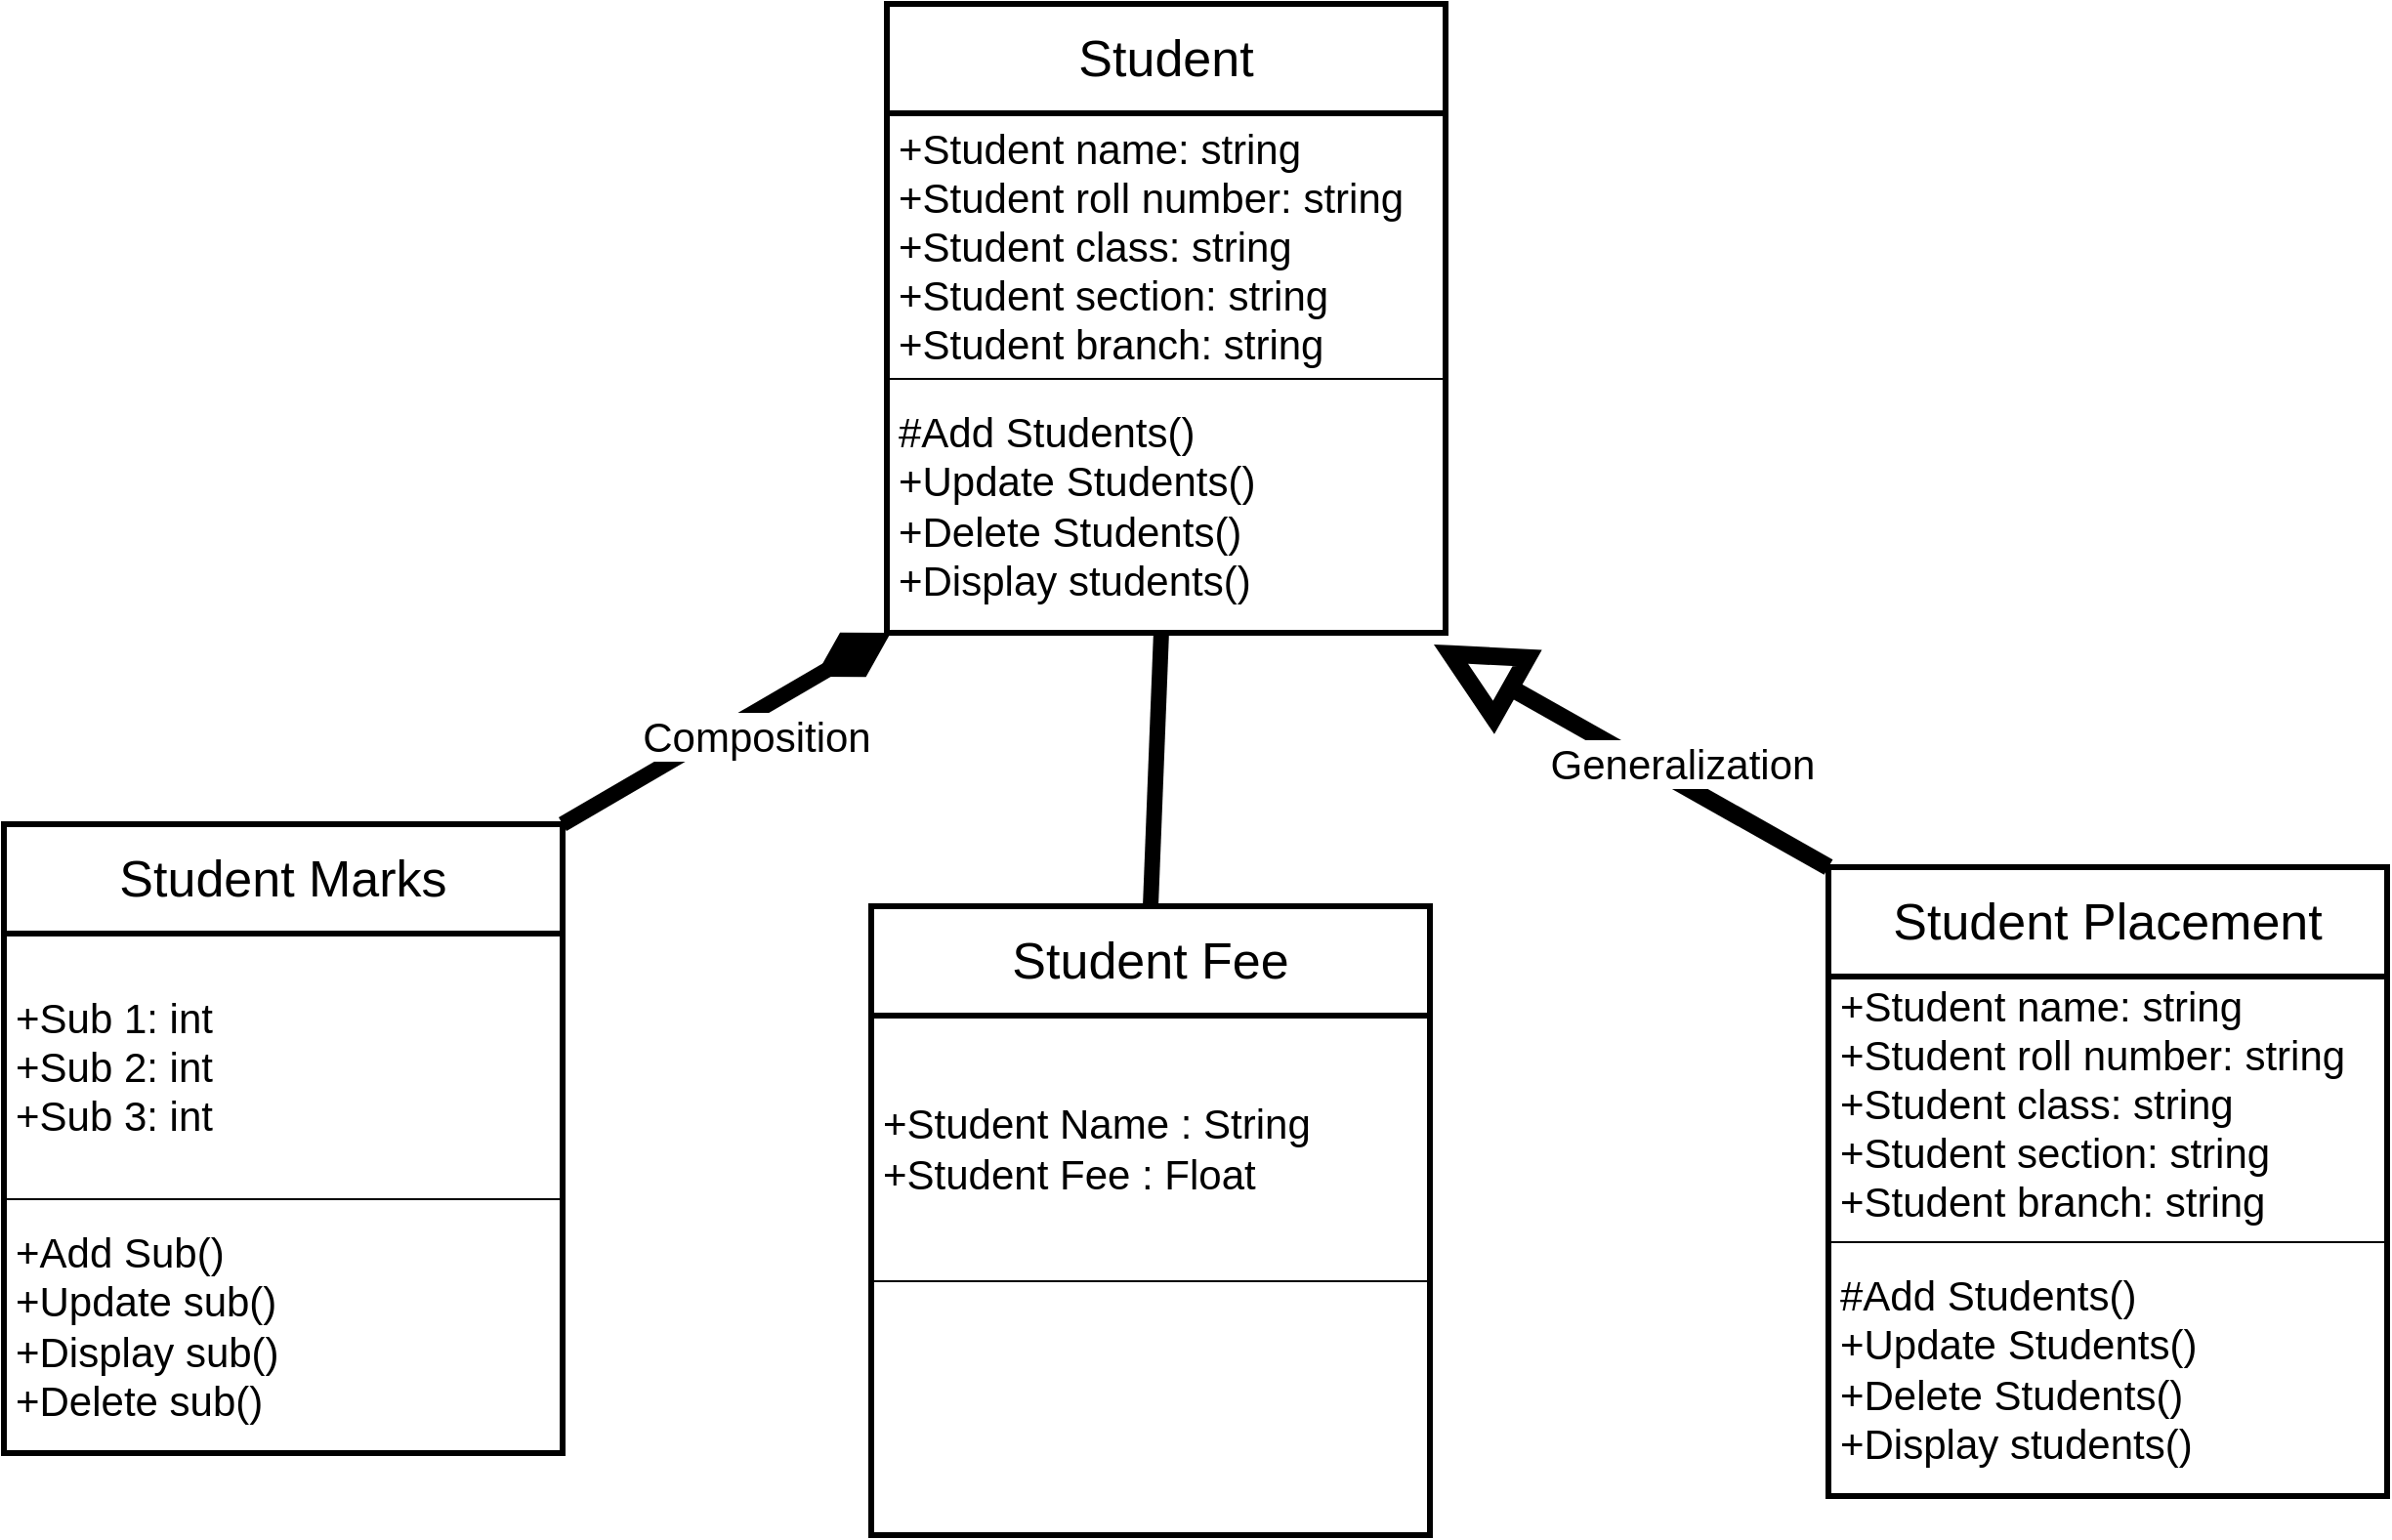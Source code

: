 <mxfile>
    <diagram id="o-6_8lLmofbVG9tt2VnY" name="Page-1">
        <mxGraphModel dx="2318" dy="1660" grid="0" gridSize="10" guides="1" tooltips="1" connect="1" arrows="1" fold="1" page="1" pageScale="1" pageWidth="1920" pageHeight="1200" background="#ffffff" math="0" shadow="0">
            <root>
                <mxCell id="0"/>
                <mxCell id="1" parent="0"/>
                <mxCell id="2" value="&lt;font style=&quot;font-size: 26px;&quot;&gt;Student&lt;/font&gt;" style="swimlane;fontStyle=0;childLayout=stackLayout;horizontal=1;startSize=56;horizontalStack=0;resizeParent=1;resizeParentMax=0;resizeLast=0;collapsible=1;marginBottom=0;whiteSpace=wrap;html=1;swimlaneFillColor=default;strokeWidth=3;" vertex="1" parent="1">
                    <mxGeometry x="810" y="178" width="286" height="322" as="geometry"/>
                </mxCell>
                <mxCell id="3" value="&lt;font style=&quot;font-size: 21px;&quot;&gt;+Student name: string&lt;br&gt;+Student roll number: string&lt;br&gt;+Student class: string&lt;br&gt;+Student section: string&lt;br&gt;+Student branch: string&lt;br&gt;&lt;/font&gt;" style="text;align=left;verticalAlign=middle;spacingLeft=4;spacingRight=4;overflow=hidden;points=[[0,0.5],[1,0.5]];portConstraint=eastwest;rotatable=0;whiteSpace=wrap;html=1;strokeWidth=2;" vertex="1" parent="2">
                    <mxGeometry y="56" width="286" height="136" as="geometry"/>
                </mxCell>
                <mxCell id="4" value="&lt;font style=&quot;font-size: 21px;&quot;&gt;#Add Students()&lt;br&gt;+Update Students()&lt;br&gt;+Delete Students()&lt;br&gt;+Display students()&lt;br&gt;&lt;/font&gt;" style="text;strokeColor=default;fillColor=none;align=left;verticalAlign=middle;spacingLeft=4;spacingRight=4;overflow=hidden;points=[[0,0.5],[1,0.5]];portConstraint=eastwest;rotatable=0;whiteSpace=wrap;html=1;" vertex="1" parent="2">
                    <mxGeometry y="192" width="286" height="130" as="geometry"/>
                </mxCell>
                <mxCell id="15" style="edgeStyle=none;html=1;exitX=1;exitY=0;exitDx=0;exitDy=0;entryX=0.007;entryY=1;entryDx=0;entryDy=0;entryPerimeter=0;fontSize=21;strokeColor=#000000;strokeWidth=8;endArrow=diamondThin;endFill=1;endSize=21;" edge="1" parent="1" source="6" target="4">
                    <mxGeometry relative="1" as="geometry"/>
                </mxCell>
                <mxCell id="16" value="Composition" style="edgeLabel;html=1;align=center;verticalAlign=middle;resizable=0;points=[];fontSize=21;" vertex="1" connectable="0" parent="15">
                    <mxGeometry x="0.36" y="3" relative="1" as="geometry">
                        <mxPoint x="-14" y="24" as="offset"/>
                    </mxGeometry>
                </mxCell>
                <mxCell id="6" value="&lt;font style=&quot;font-size: 26px;&quot;&gt;Student Marks&lt;/font&gt;" style="swimlane;fontStyle=0;childLayout=stackLayout;horizontal=1;startSize=56;horizontalStack=0;resizeParent=1;resizeParentMax=0;resizeLast=0;collapsible=1;marginBottom=0;whiteSpace=wrap;html=1;swimlaneFillColor=default;strokeWidth=3;" vertex="1" parent="1">
                    <mxGeometry x="358" y="598" width="286" height="322" as="geometry"/>
                </mxCell>
                <mxCell id="7" value="&lt;font style=&quot;font-size: 21px;&quot;&gt;+Sub 1: int&lt;br&gt;+Sub 2: int&lt;br&gt;+Sub 3: int&lt;br&gt;&lt;/font&gt;" style="text;align=left;verticalAlign=middle;spacingLeft=4;spacingRight=4;overflow=hidden;points=[[0,0.5],[1,0.5]];portConstraint=eastwest;rotatable=0;whiteSpace=wrap;html=1;strokeWidth=2;" vertex="1" parent="6">
                    <mxGeometry y="56" width="286" height="136" as="geometry"/>
                </mxCell>
                <mxCell id="8" value="&lt;font style=&quot;font-size: 21px;&quot;&gt;+Add Sub()&lt;br&gt;+Update sub()&lt;br&gt;+Display sub()&lt;br&gt;+Delete sub()&lt;br&gt;&lt;/font&gt;" style="text;strokeColor=default;fillColor=none;align=left;verticalAlign=middle;spacingLeft=4;spacingRight=4;overflow=hidden;points=[[0,0.5],[1,0.5]];portConstraint=eastwest;rotatable=0;whiteSpace=wrap;html=1;" vertex="1" parent="6">
                    <mxGeometry y="192" width="286" height="130" as="geometry"/>
                </mxCell>
                <mxCell id="17" style="edgeStyle=none;html=1;exitX=0.5;exitY=0;exitDx=0;exitDy=0;strokeColor=#000000;strokeWidth=8;fontSize=21;endArrow=none;endFill=0;" edge="1" parent="1" source="9" target="4">
                    <mxGeometry relative="1" as="geometry"/>
                </mxCell>
                <mxCell id="9" value="&lt;font style=&quot;font-size: 26px;&quot;&gt;Student Fee&lt;/font&gt;" style="swimlane;fontStyle=0;childLayout=stackLayout;horizontal=1;startSize=56;horizontalStack=0;resizeParent=1;resizeParentMax=0;resizeLast=0;collapsible=1;marginBottom=0;whiteSpace=wrap;html=1;swimlaneFillColor=default;strokeWidth=3;" vertex="1" parent="1">
                    <mxGeometry x="802" y="640" width="286" height="322" as="geometry"/>
                </mxCell>
                <mxCell id="10" value="&lt;font style=&quot;font-size: 21px;&quot;&gt;+Student Name : String&lt;br&gt;+Student Fee : Float&lt;br&gt;&lt;/font&gt;" style="text;align=left;verticalAlign=middle;spacingLeft=4;spacingRight=4;overflow=hidden;points=[[0,0.5],[1,0.5]];portConstraint=eastwest;rotatable=0;whiteSpace=wrap;html=1;strokeWidth=2;" vertex="1" parent="9">
                    <mxGeometry y="56" width="286" height="136" as="geometry"/>
                </mxCell>
                <mxCell id="11" value="&lt;font style=&quot;font-size: 21px;&quot;&gt;&lt;br&gt;&lt;/font&gt;" style="text;strokeColor=default;fillColor=none;align=left;verticalAlign=middle;spacingLeft=4;spacingRight=4;overflow=hidden;points=[[0,0.5],[1,0.5]];portConstraint=eastwest;rotatable=0;whiteSpace=wrap;html=1;" vertex="1" parent="9">
                    <mxGeometry y="192" width="286" height="130" as="geometry"/>
                </mxCell>
                <mxCell id="18" style="edgeStyle=none;html=1;exitX=0;exitY=0;exitDx=0;exitDy=0;entryX=0.979;entryY=1.046;entryDx=0;entryDy=0;strokeColor=#000000;strokeWidth=9;fontSize=21;endArrow=block;endFill=0;endSize=26;entryPerimeter=0;" edge="1" parent="1" source="12" target="4">
                    <mxGeometry relative="1" as="geometry"/>
                </mxCell>
                <mxCell id="19" value="Generalization" style="edgeLabel;html=1;align=center;verticalAlign=middle;resizable=0;points=[];fontSize=21;" vertex="1" connectable="0" parent="18">
                    <mxGeometry x="-0.212" y="-10" relative="1" as="geometry">
                        <mxPoint as="offset"/>
                    </mxGeometry>
                </mxCell>
                <mxCell id="12" value="&lt;font style=&quot;font-size: 26px;&quot;&gt;Student Placement&lt;/font&gt;" style="swimlane;fontStyle=0;childLayout=stackLayout;horizontal=1;startSize=56;horizontalStack=0;resizeParent=1;resizeParentMax=0;resizeLast=0;collapsible=1;marginBottom=0;whiteSpace=wrap;html=1;swimlaneFillColor=default;strokeWidth=3;" vertex="1" parent="1">
                    <mxGeometry x="1292" y="620" width="286" height="322" as="geometry"/>
                </mxCell>
                <mxCell id="13" value="&lt;font style=&quot;font-size: 21px;&quot;&gt;+Student name: string&lt;br&gt;+Student roll number: string&lt;br&gt;+Student class: string&lt;br&gt;+Student section: string&lt;br&gt;+Student branch: string&lt;br&gt;&lt;br&gt;&lt;/font&gt;" style="text;align=left;verticalAlign=middle;spacingLeft=4;spacingRight=4;overflow=hidden;points=[[0,0.5],[1,0.5]];portConstraint=eastwest;rotatable=0;whiteSpace=wrap;html=1;strokeWidth=2;" vertex="1" parent="12">
                    <mxGeometry y="56" width="286" height="136" as="geometry"/>
                </mxCell>
                <mxCell id="14" value="&lt;font style=&quot;font-size: 21px;&quot;&gt;#Add Students()&lt;br&gt;+Update Students()&lt;br&gt;+Delete Students()&lt;br&gt;+Display students()&lt;br&gt;&lt;/font&gt;" style="text;strokeColor=default;fillColor=none;align=left;verticalAlign=middle;spacingLeft=4;spacingRight=4;overflow=hidden;points=[[0,0.5],[1,0.5]];portConstraint=eastwest;rotatable=0;whiteSpace=wrap;html=1;" vertex="1" parent="12">
                    <mxGeometry y="192" width="286" height="130" as="geometry"/>
                </mxCell>
            </root>
        </mxGraphModel>
    </diagram>
</mxfile>